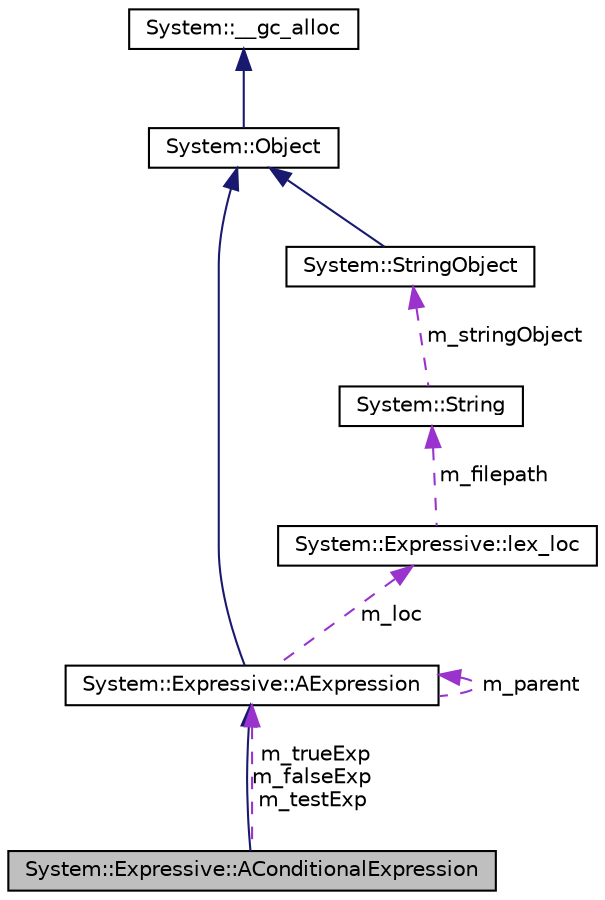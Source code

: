 digraph G
{
  edge [fontname="Helvetica",fontsize="10",labelfontname="Helvetica",labelfontsize="10"];
  node [fontname="Helvetica",fontsize="10",shape=record];
  Node1 [label="System::Expressive::AConditionalExpression",height=0.2,width=0.4,color="black", fillcolor="grey75", style="filled" fontcolor="black"];
  Node2 -> Node1 [dir="back",color="midnightblue",fontsize="10",style="solid",fontname="Helvetica"];
  Node2 [label="System::Expressive::AExpression",height=0.2,width=0.4,color="black", fillcolor="white", style="filled",URL="$class_system_1_1_expressive_1_1_a_expression.html"];
  Node3 -> Node2 [dir="back",color="midnightblue",fontsize="10",style="solid",fontname="Helvetica"];
  Node3 [label="System::Object",height=0.2,width=0.4,color="black", fillcolor="white", style="filled",URL="$class_system_1_1_object.html"];
  Node4 -> Node3 [dir="back",color="midnightblue",fontsize="10",style="solid",fontname="Helvetica"];
  Node4 [label="System::__gc_alloc",height=0.2,width=0.4,color="black", fillcolor="white", style="filled",URL="$class_system_1_1____gc__alloc.html"];
  Node2 -> Node2 [dir="back",color="darkorchid3",fontsize="10",style="dashed",label=" m_parent" ,fontname="Helvetica"];
  Node5 -> Node2 [dir="back",color="darkorchid3",fontsize="10",style="dashed",label=" m_loc" ,fontname="Helvetica"];
  Node5 [label="System::Expressive::lex_loc",height=0.2,width=0.4,color="black", fillcolor="white", style="filled",URL="$struct_system_1_1_expressive_1_1lex__loc.html"];
  Node6 -> Node5 [dir="back",color="darkorchid3",fontsize="10",style="dashed",label=" m_filepath" ,fontname="Helvetica"];
  Node6 [label="System::String",height=0.2,width=0.4,color="black", fillcolor="white", style="filled",URL="$class_system_1_1_string.html"];
  Node7 -> Node6 [dir="back",color="darkorchid3",fontsize="10",style="dashed",label=" m_stringObject" ,fontname="Helvetica"];
  Node7 [label="System::StringObject",height=0.2,width=0.4,color="black", fillcolor="white", style="filled",URL="$class_system_1_1_string_object.html"];
  Node3 -> Node7 [dir="back",color="midnightblue",fontsize="10",style="solid",fontname="Helvetica"];
  Node2 -> Node1 [dir="back",color="darkorchid3",fontsize="10",style="dashed",label=" m_trueExp\nm_falseExp\nm_testExp" ,fontname="Helvetica"];
}

